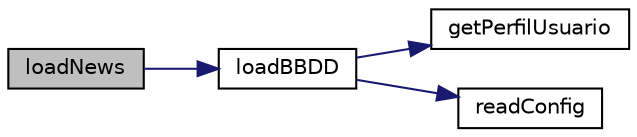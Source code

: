 digraph "loadNews"
{
 // LATEX_PDF_SIZE
  edge [fontname="Helvetica",fontsize="10",labelfontname="Helvetica",labelfontsize="10"];
  node [fontname="Helvetica",fontsize="10",shape=record];
  rankdir="LR";
  Node1 [label="loadNews",height=0.2,width=0.4,color="black", fillcolor="grey75", style="filled", fontcolor="black",tooltip=" "];
  Node1 -> Node2 [color="midnightblue",fontsize="10",style="solid",fontname="Helvetica"];
  Node2 [label="loadBBDD",height=0.2,width=0.4,color="black", fillcolor="white", style="filled",URL="$bd_8php.html#a9ae7ad4dfc700500a4d6f1ea49844c29",tooltip=" "];
  Node2 -> Node3 [color="midnightblue",fontsize="10",style="solid",fontname="Helvetica"];
  Node3 [label="getPerfilUsuario",height=0.2,width=0.4,color="black", fillcolor="white", style="filled",URL="$bd_8php.html#a39f63e8f6c25d6a95121c7eaedf8dec7",tooltip=" "];
  Node2 -> Node4 [color="midnightblue",fontsize="10",style="solid",fontname="Helvetica"];
  Node4 [label="readConfig",height=0.2,width=0.4,color="black", fillcolor="white", style="filled",URL="$bd_8php.html#a0fc98b7a6654add13d10bdebf08ec36b",tooltip=" "];
}
